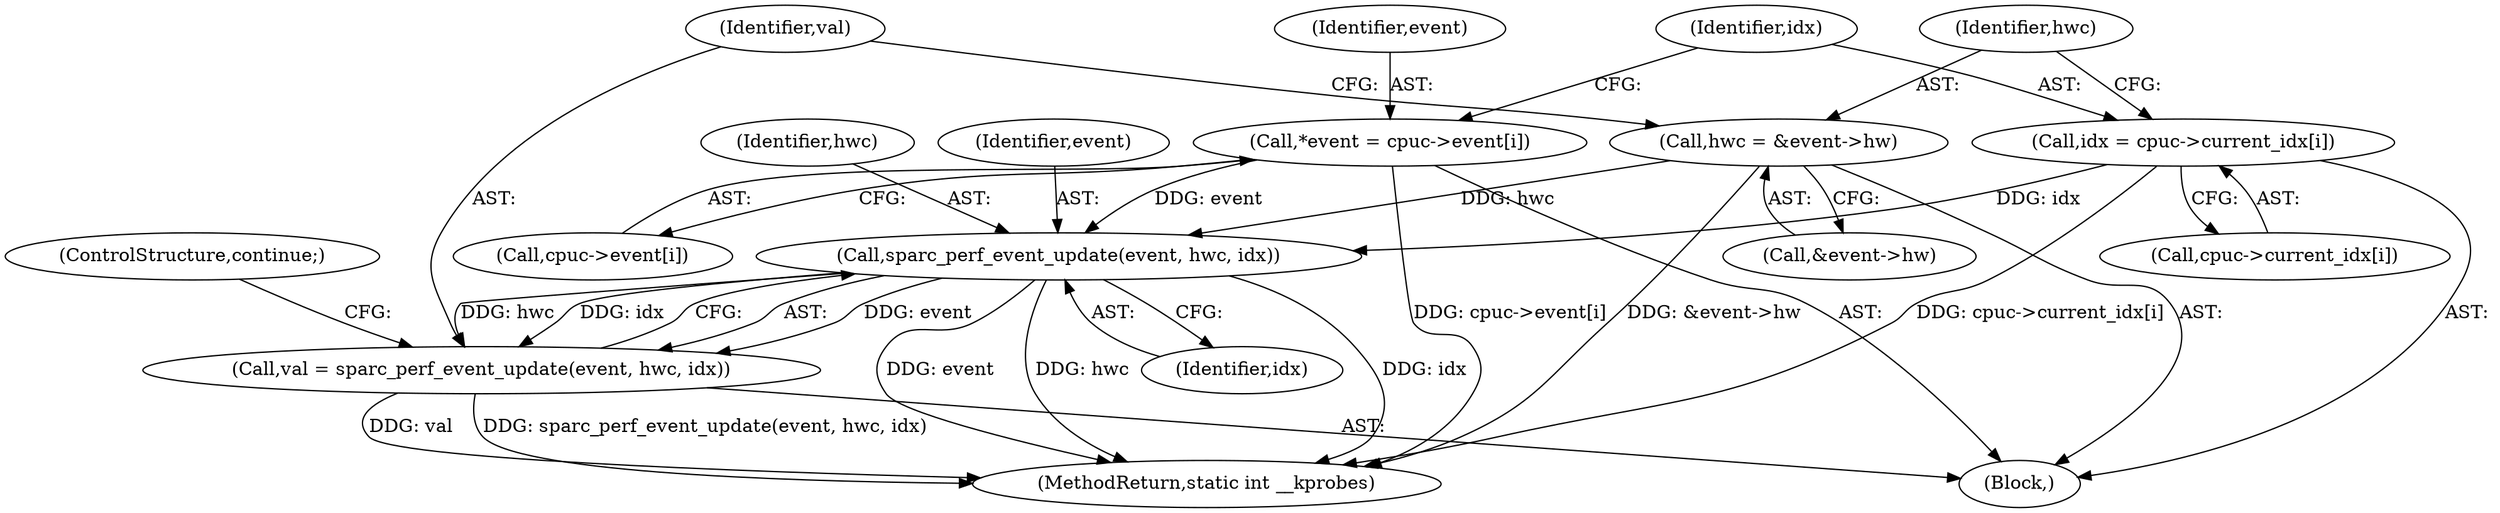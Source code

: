 digraph "0_linux_a8b0ca17b80e92faab46ee7179ba9e99ccb61233_31@API" {
"1000189" [label="(Call,sparc_perf_event_update(event, hwc, idx))"];
"1000164" [label="(Call,*event = cpuc->event[i])"];
"1000181" [label="(Call,hwc = &event->hw)"];
"1000172" [label="(Call,idx = cpuc->current_idx[i])"];
"1000187" [label="(Call,val = sparc_perf_event_update(event, hwc, idx))"];
"1000190" [label="(Identifier,event)"];
"1000182" [label="(Identifier,hwc)"];
"1000189" [label="(Call,sparc_perf_event_update(event, hwc, idx))"];
"1000172" [label="(Call,idx = cpuc->current_idx[i])"];
"1000166" [label="(Call,cpuc->event[i])"];
"1000164" [label="(Call,*event = cpuc->event[i])"];
"1000162" [label="(Block,)"];
"1000165" [label="(Identifier,event)"];
"1000173" [label="(Identifier,idx)"];
"1000188" [label="(Identifier,val)"];
"1000187" [label="(Call,val = sparc_perf_event_update(event, hwc, idx))"];
"1000174" [label="(Call,cpuc->current_idx[i])"];
"1000192" [label="(Identifier,idx)"];
"1000181" [label="(Call,hwc = &event->hw)"];
"1000193" [label="(ControlStructure,continue;)"];
"1000191" [label="(Identifier,hwc)"];
"1000222" [label="(MethodReturn,static int __kprobes)"];
"1000183" [label="(Call,&event->hw)"];
"1000189" -> "1000187"  [label="AST: "];
"1000189" -> "1000192"  [label="CFG: "];
"1000190" -> "1000189"  [label="AST: "];
"1000191" -> "1000189"  [label="AST: "];
"1000192" -> "1000189"  [label="AST: "];
"1000187" -> "1000189"  [label="CFG: "];
"1000189" -> "1000222"  [label="DDG: event"];
"1000189" -> "1000222"  [label="DDG: hwc"];
"1000189" -> "1000222"  [label="DDG: idx"];
"1000189" -> "1000187"  [label="DDG: event"];
"1000189" -> "1000187"  [label="DDG: hwc"];
"1000189" -> "1000187"  [label="DDG: idx"];
"1000164" -> "1000189"  [label="DDG: event"];
"1000181" -> "1000189"  [label="DDG: hwc"];
"1000172" -> "1000189"  [label="DDG: idx"];
"1000164" -> "1000162"  [label="AST: "];
"1000164" -> "1000166"  [label="CFG: "];
"1000165" -> "1000164"  [label="AST: "];
"1000166" -> "1000164"  [label="AST: "];
"1000173" -> "1000164"  [label="CFG: "];
"1000164" -> "1000222"  [label="DDG: cpuc->event[i]"];
"1000181" -> "1000162"  [label="AST: "];
"1000181" -> "1000183"  [label="CFG: "];
"1000182" -> "1000181"  [label="AST: "];
"1000183" -> "1000181"  [label="AST: "];
"1000188" -> "1000181"  [label="CFG: "];
"1000181" -> "1000222"  [label="DDG: &event->hw"];
"1000172" -> "1000162"  [label="AST: "];
"1000172" -> "1000174"  [label="CFG: "];
"1000173" -> "1000172"  [label="AST: "];
"1000174" -> "1000172"  [label="AST: "];
"1000182" -> "1000172"  [label="CFG: "];
"1000172" -> "1000222"  [label="DDG: cpuc->current_idx[i]"];
"1000187" -> "1000162"  [label="AST: "];
"1000188" -> "1000187"  [label="AST: "];
"1000193" -> "1000187"  [label="CFG: "];
"1000187" -> "1000222"  [label="DDG: val"];
"1000187" -> "1000222"  [label="DDG: sparc_perf_event_update(event, hwc, idx)"];
}
